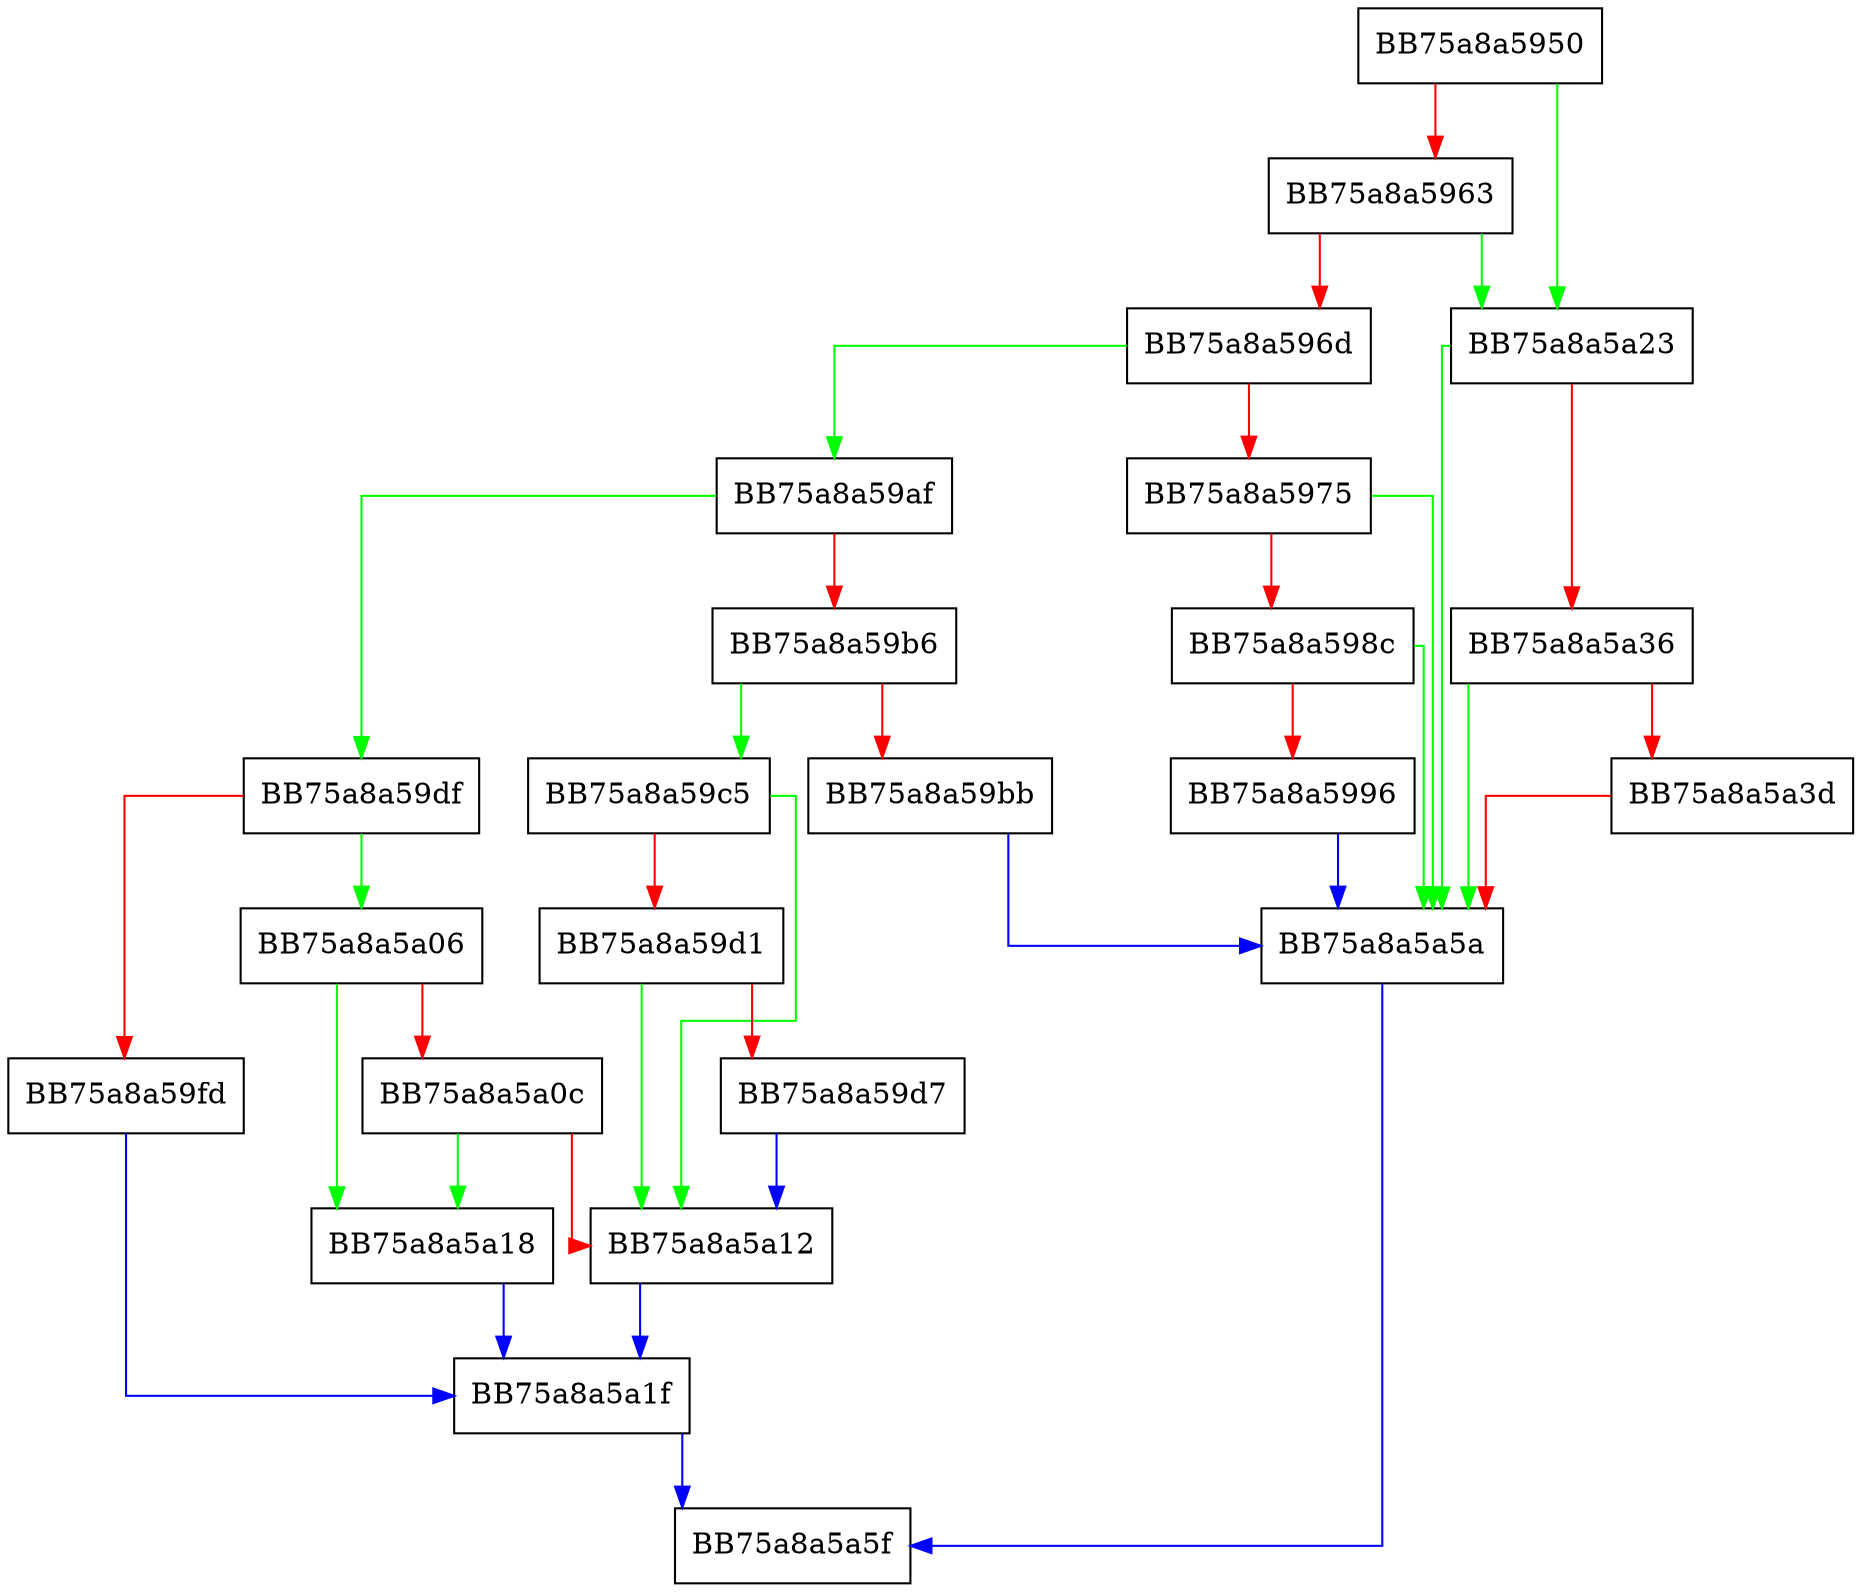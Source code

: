 digraph kernel_validate_feature {
  node [shape="box"];
  graph [splines=ortho];
  BB75a8a5950 -> BB75a8a5a23 [color="green"];
  BB75a8a5950 -> BB75a8a5963 [color="red"];
  BB75a8a5963 -> BB75a8a5a23 [color="green"];
  BB75a8a5963 -> BB75a8a596d [color="red"];
  BB75a8a596d -> BB75a8a59af [color="green"];
  BB75a8a596d -> BB75a8a5975 [color="red"];
  BB75a8a5975 -> BB75a8a5a5a [color="green"];
  BB75a8a5975 -> BB75a8a598c [color="red"];
  BB75a8a598c -> BB75a8a5a5a [color="green"];
  BB75a8a598c -> BB75a8a5996 [color="red"];
  BB75a8a5996 -> BB75a8a5a5a [color="blue"];
  BB75a8a59af -> BB75a8a59df [color="green"];
  BB75a8a59af -> BB75a8a59b6 [color="red"];
  BB75a8a59b6 -> BB75a8a59c5 [color="green"];
  BB75a8a59b6 -> BB75a8a59bb [color="red"];
  BB75a8a59bb -> BB75a8a5a5a [color="blue"];
  BB75a8a59c5 -> BB75a8a5a12 [color="green"];
  BB75a8a59c5 -> BB75a8a59d1 [color="red"];
  BB75a8a59d1 -> BB75a8a5a12 [color="green"];
  BB75a8a59d1 -> BB75a8a59d7 [color="red"];
  BB75a8a59d7 -> BB75a8a5a12 [color="blue"];
  BB75a8a59df -> BB75a8a5a06 [color="green"];
  BB75a8a59df -> BB75a8a59fd [color="red"];
  BB75a8a59fd -> BB75a8a5a1f [color="blue"];
  BB75a8a5a06 -> BB75a8a5a18 [color="green"];
  BB75a8a5a06 -> BB75a8a5a0c [color="red"];
  BB75a8a5a0c -> BB75a8a5a18 [color="green"];
  BB75a8a5a0c -> BB75a8a5a12 [color="red"];
  BB75a8a5a12 -> BB75a8a5a1f [color="blue"];
  BB75a8a5a18 -> BB75a8a5a1f [color="blue"];
  BB75a8a5a1f -> BB75a8a5a5f [color="blue"];
  BB75a8a5a23 -> BB75a8a5a5a [color="green"];
  BB75a8a5a23 -> BB75a8a5a36 [color="red"];
  BB75a8a5a36 -> BB75a8a5a5a [color="green"];
  BB75a8a5a36 -> BB75a8a5a3d [color="red"];
  BB75a8a5a3d -> BB75a8a5a5a [color="red"];
  BB75a8a5a5a -> BB75a8a5a5f [color="blue"];
}